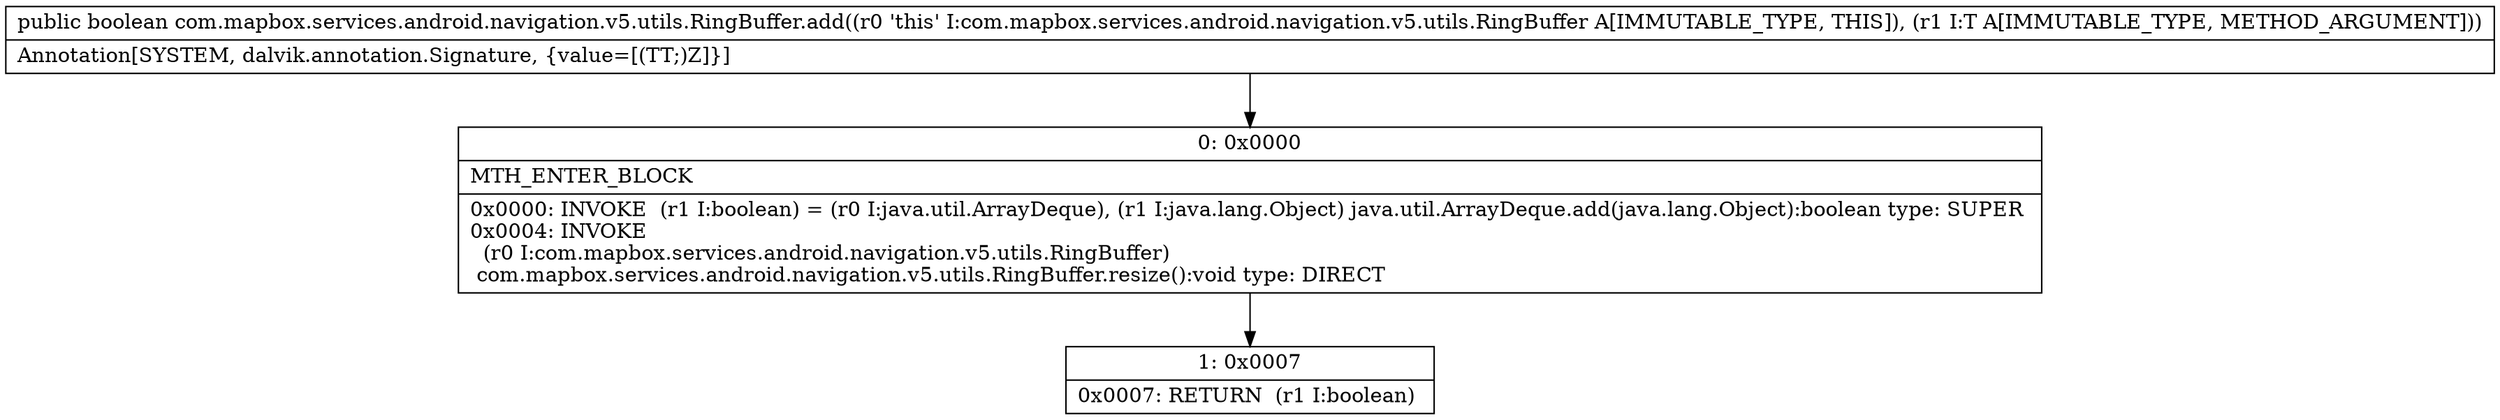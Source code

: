 digraph "CFG forcom.mapbox.services.android.navigation.v5.utils.RingBuffer.add(Ljava\/lang\/Object;)Z" {
Node_0 [shape=record,label="{0\:\ 0x0000|MTH_ENTER_BLOCK\l|0x0000: INVOKE  (r1 I:boolean) = (r0 I:java.util.ArrayDeque), (r1 I:java.lang.Object) java.util.ArrayDeque.add(java.lang.Object):boolean type: SUPER \l0x0004: INVOKE  \l  (r0 I:com.mapbox.services.android.navigation.v5.utils.RingBuffer)\l com.mapbox.services.android.navigation.v5.utils.RingBuffer.resize():void type: DIRECT \l}"];
Node_1 [shape=record,label="{1\:\ 0x0007|0x0007: RETURN  (r1 I:boolean) \l}"];
MethodNode[shape=record,label="{public boolean com.mapbox.services.android.navigation.v5.utils.RingBuffer.add((r0 'this' I:com.mapbox.services.android.navigation.v5.utils.RingBuffer A[IMMUTABLE_TYPE, THIS]), (r1 I:T A[IMMUTABLE_TYPE, METHOD_ARGUMENT]))  | Annotation[SYSTEM, dalvik.annotation.Signature, \{value=[(TT;)Z]\}]\l}"];
MethodNode -> Node_0;
Node_0 -> Node_1;
}

